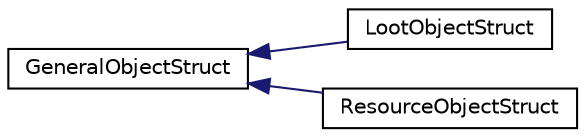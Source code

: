 digraph "Graphical Class Hierarchy"
{
 // LATEX_PDF_SIZE
  edge [fontname="Helvetica",fontsize="10",labelfontname="Helvetica",labelfontsize="10"];
  node [fontname="Helvetica",fontsize="10",shape=record];
  rankdir="LR";
  Node0 [label="GeneralObjectStruct",height=0.2,width=0.4,color="black", fillcolor="white", style="filled",URL="$structGeneralObjectStruct.html",tooltip=" "];
  Node0 -> Node1 [dir="back",color="midnightblue",fontsize="10",style="solid",fontname="Helvetica"];
  Node1 [label="LootObjectStruct",height=0.2,width=0.4,color="black", fillcolor="white", style="filled",URL="$structLootObjectStruct.html",tooltip=" "];
  Node0 -> Node2 [dir="back",color="midnightblue",fontsize="10",style="solid",fontname="Helvetica"];
  Node2 [label="ResourceObjectStruct",height=0.2,width=0.4,color="black", fillcolor="white", style="filled",URL="$structResourceObjectStruct.html",tooltip=" "];
}
